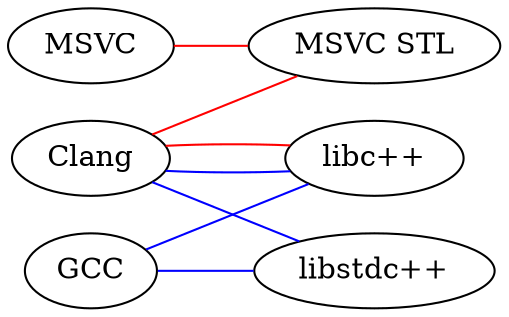 // Convert to PNG using:  dot tool_combinations.dot -Tsvg -o tool_combinations.svg

graph
{
    rankdir="LR"

    "MSVC" -- "MSVC STL" [color=red]
    "Clang" -- "MSVC STL" [color=red]
    "Clang" -- "libc++" [color=blue]
    "Clang" -- "libc++" [color=red]
    "Clang" -- "libstdc++" [color=blue]
    "GCC" -- "libstdc++" [color=blue]
    "GCC" -- "libc++" [color=blue]
}
